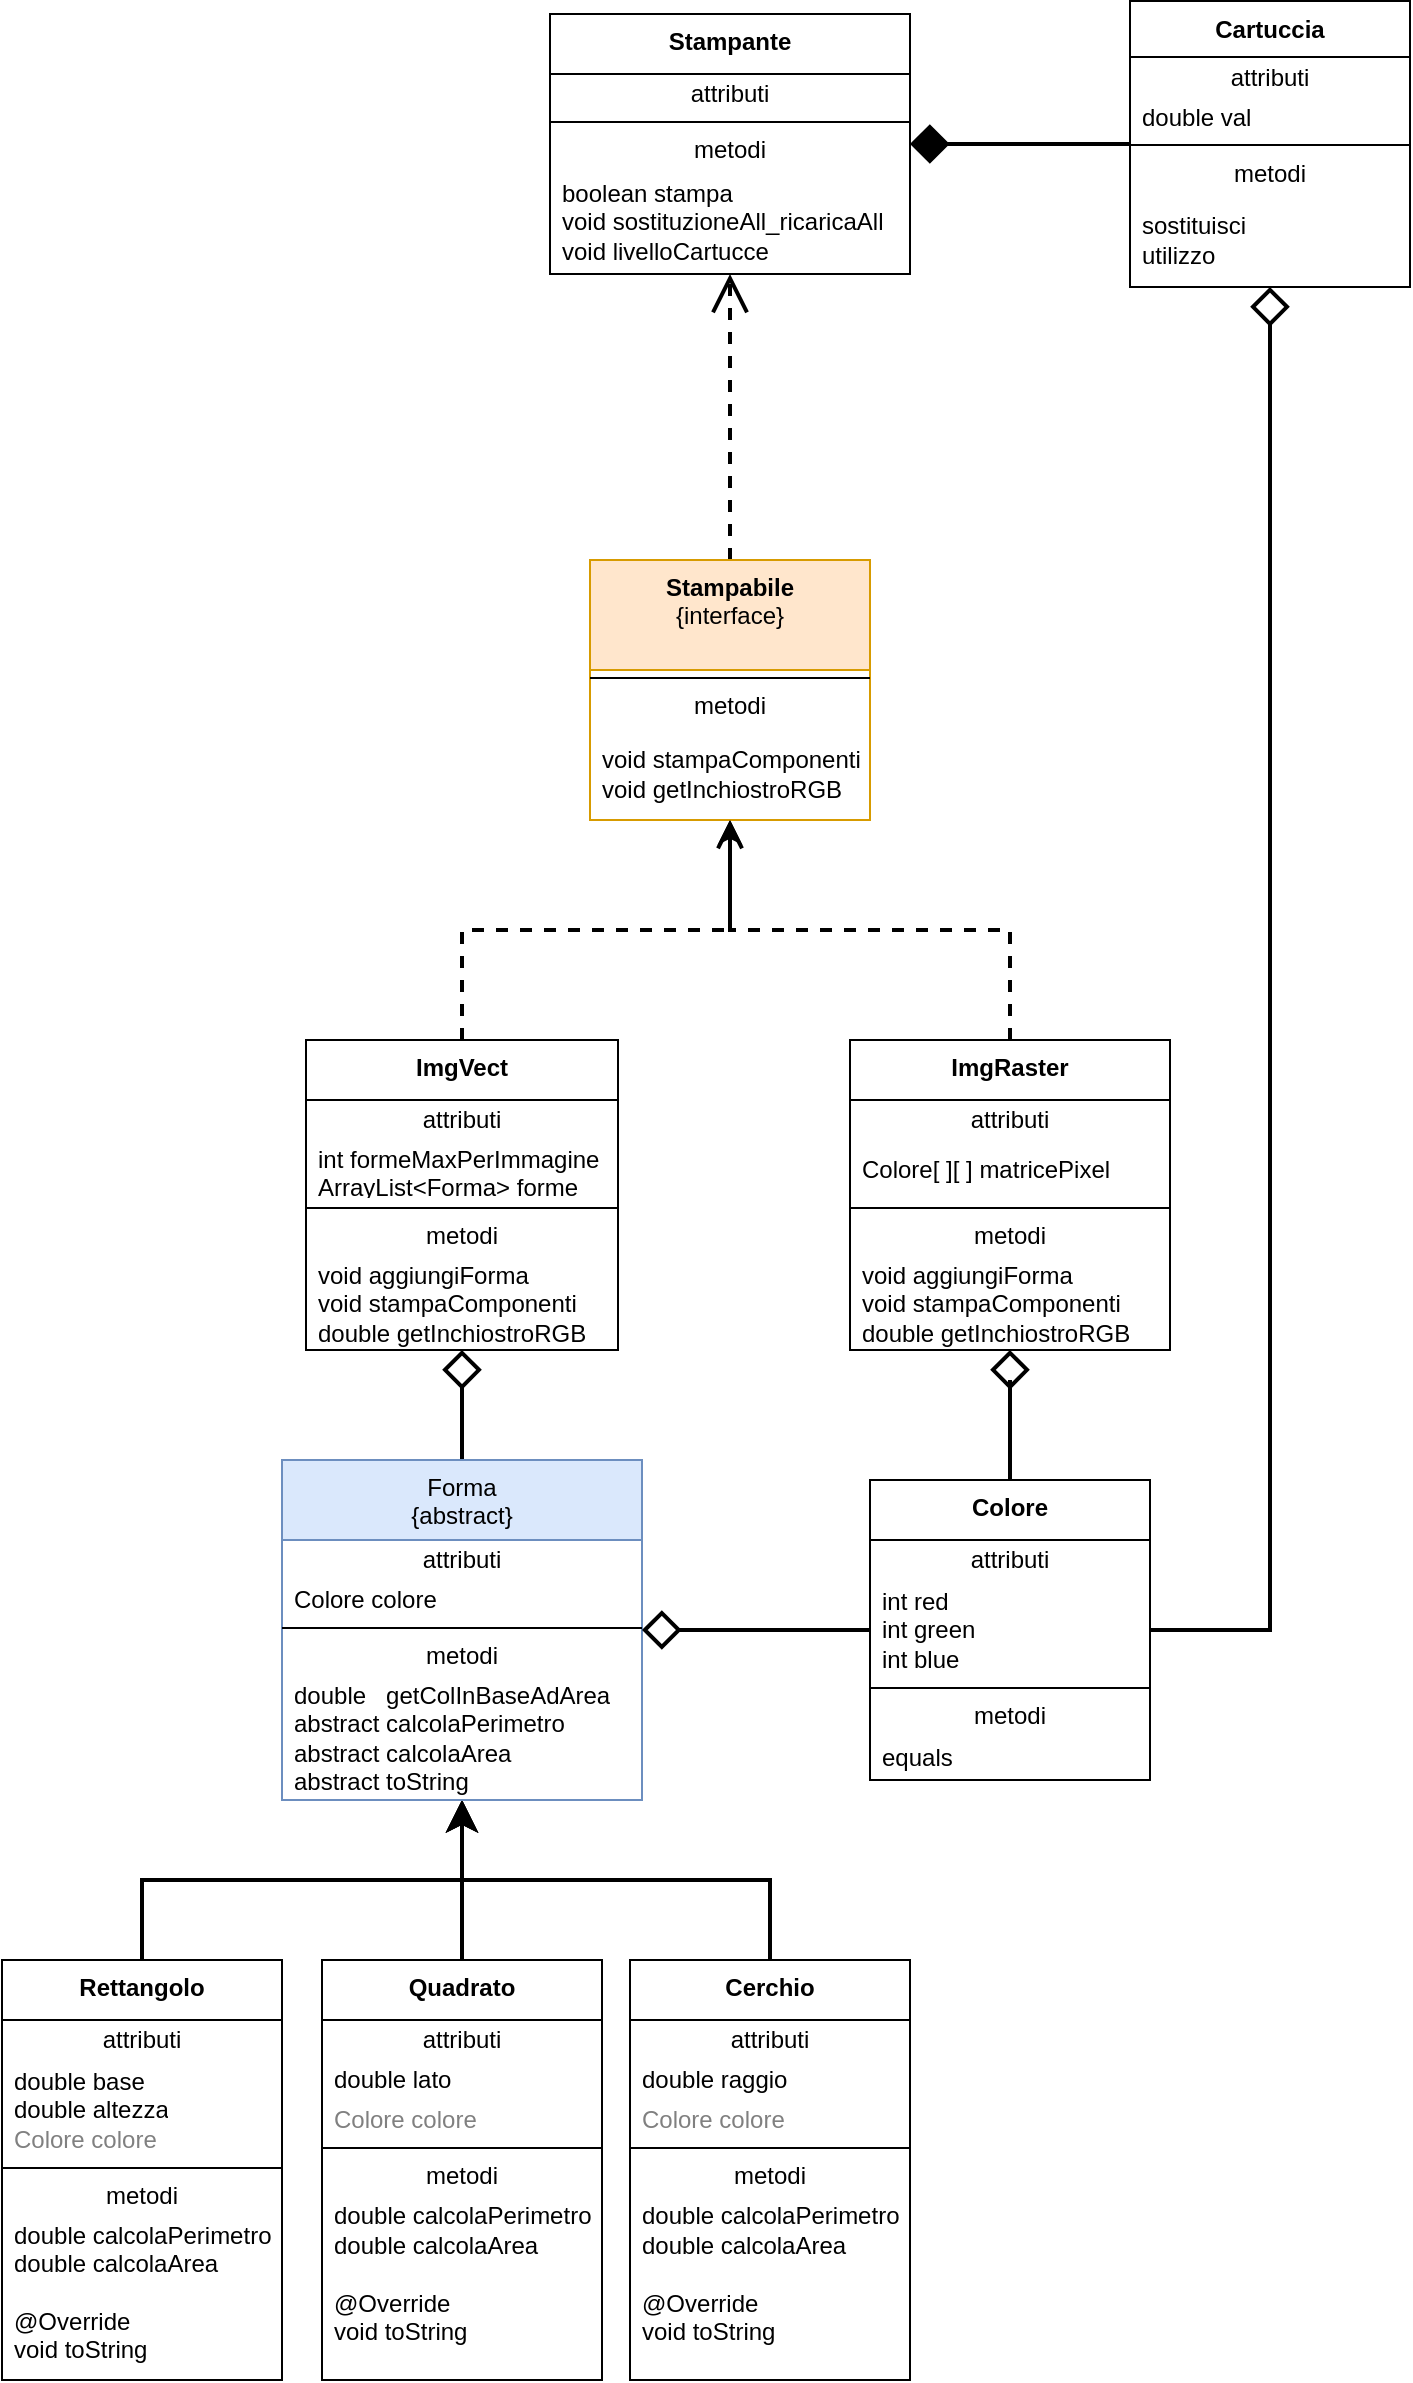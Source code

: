 <mxfile version="25.0.3">
  <diagram name="Pagina-1" id="Hsld3cg1v6XtpQA-iXIp">
    <mxGraphModel dx="1500" dy="794" grid="1" gridSize="10" guides="1" tooltips="1" connect="1" arrows="1" fold="1" page="1" pageScale="1" pageWidth="827" pageHeight="1169" background="none" math="0" shadow="0">
      <root>
        <mxCell id="0" />
        <mxCell id="1" parent="0" />
        <mxCell id="GJ7OKZnw5Xzyx3DYVOwt-128" style="edgeStyle=orthogonalEdgeStyle;rounded=0;orthogonalLoop=1;jettySize=auto;html=1;exitX=0.5;exitY=0;exitDx=0;exitDy=0;entryX=0.5;entryY=1;entryDx=0;entryDy=0;strokeWidth=2;endSize=10;" parent="1" source="GJ7OKZnw5Xzyx3DYVOwt-2" target="GJ7OKZnw5Xzyx3DYVOwt-118" edge="1">
          <mxGeometry relative="1" as="geometry" />
        </mxCell>
        <mxCell id="GJ7OKZnw5Xzyx3DYVOwt-2" value="&lt;b&gt;Rettangolo&lt;/b&gt;" style="swimlane;fontStyle=0;align=center;verticalAlign=top;childLayout=stackLayout;horizontal=1;startSize=30;horizontalStack=0;resizeParent=1;resizeParentMax=0;resizeLast=0;collapsible=0;marginBottom=0;html=1;whiteSpace=wrap;" parent="1" vertex="1">
          <mxGeometry x="146" y="1440" width="140" height="210" as="geometry" />
        </mxCell>
        <mxCell id="GJ7OKZnw5Xzyx3DYVOwt-3" value="attributi" style="text;html=1;strokeColor=none;fillColor=none;align=center;verticalAlign=middle;spacingLeft=4;spacingRight=4;overflow=hidden;rotatable=0;points=[[0,0.5],[1,0.5]];portConstraint=eastwest;whiteSpace=wrap;" parent="GJ7OKZnw5Xzyx3DYVOwt-2" vertex="1">
          <mxGeometry y="30" width="140" height="20" as="geometry" />
        </mxCell>
        <mxCell id="GJ7OKZnw5Xzyx3DYVOwt-4" value="double base&lt;div&gt;double altezza&lt;/div&gt;&lt;div&gt;&lt;span style=&quot;color: rgb(128, 128, 128);&quot;&gt;Colore colore&lt;/span&gt;&lt;/div&gt;" style="text;html=1;strokeColor=none;fillColor=none;align=left;verticalAlign=middle;spacingLeft=4;spacingRight=4;overflow=hidden;rotatable=0;points=[[0,0.5],[1,0.5]];portConstraint=eastwest;whiteSpace=wrap;" parent="GJ7OKZnw5Xzyx3DYVOwt-2" vertex="1">
          <mxGeometry y="50" width="140" height="50" as="geometry" />
        </mxCell>
        <mxCell id="GJ7OKZnw5Xzyx3DYVOwt-7" value="" style="line;strokeWidth=1;fillColor=none;align=left;verticalAlign=middle;spacingTop=-1;spacingLeft=3;spacingRight=3;rotatable=0;labelPosition=right;points=[];portConstraint=eastwest;" parent="GJ7OKZnw5Xzyx3DYVOwt-2" vertex="1">
          <mxGeometry y="100" width="140" height="8" as="geometry" />
        </mxCell>
        <mxCell id="GJ7OKZnw5Xzyx3DYVOwt-8" value="metodi" style="text;html=1;strokeColor=none;fillColor=none;align=center;verticalAlign=middle;spacingLeft=4;spacingRight=4;overflow=hidden;rotatable=0;points=[[0,0.5],[1,0.5]];portConstraint=eastwest;whiteSpace=wrap;" parent="GJ7OKZnw5Xzyx3DYVOwt-2" vertex="1">
          <mxGeometry y="108" width="140" height="20" as="geometry" />
        </mxCell>
        <mxCell id="GJ7OKZnw5Xzyx3DYVOwt-9" value="double calcolaPerimetro&lt;div&gt;double calcolaArea&lt;/div&gt;&lt;div&gt;&lt;br&gt;&lt;/div&gt;&lt;div&gt;@Override&lt;/div&gt;&lt;div&gt;void toString&lt;/div&gt;&lt;div&gt;&lt;br&gt;&lt;/div&gt;" style="text;html=1;strokeColor=none;fillColor=none;align=left;verticalAlign=middle;spacingLeft=4;spacingRight=4;overflow=hidden;rotatable=0;points=[[0,0.5],[1,0.5]];portConstraint=eastwest;whiteSpace=wrap;" parent="GJ7OKZnw5Xzyx3DYVOwt-2" vertex="1">
          <mxGeometry y="128" width="140" height="82" as="geometry" />
        </mxCell>
        <mxCell id="GJ7OKZnw5Xzyx3DYVOwt-11" value="&lt;b&gt;Stampante&lt;/b&gt;&lt;div&gt;&lt;br/&gt;&lt;/div&gt;" style="swimlane;fontStyle=0;align=center;verticalAlign=top;childLayout=stackLayout;horizontal=1;startSize=30;horizontalStack=0;resizeParent=1;resizeParentMax=0;resizeLast=0;collapsible=0;marginBottom=0;html=1;whiteSpace=wrap;" parent="1" vertex="1">
          <mxGeometry x="420" y="467" width="180" height="130" as="geometry" />
        </mxCell>
        <mxCell id="GJ7OKZnw5Xzyx3DYVOwt-12" value="attributi" style="text;html=1;strokeColor=none;fillColor=none;align=center;verticalAlign=middle;spacingLeft=4;spacingRight=4;overflow=hidden;rotatable=0;points=[[0,0.5],[1,0.5]];portConstraint=eastwest;whiteSpace=wrap;" parent="GJ7OKZnw5Xzyx3DYVOwt-11" vertex="1">
          <mxGeometry y="30" width="180" height="20" as="geometry" />
        </mxCell>
        <mxCell id="GJ7OKZnw5Xzyx3DYVOwt-16" value="" style="line;strokeWidth=1;fillColor=none;align=left;verticalAlign=middle;spacingTop=-1;spacingLeft=3;spacingRight=3;rotatable=0;labelPosition=right;points=[];portConstraint=eastwest;" parent="GJ7OKZnw5Xzyx3DYVOwt-11" vertex="1">
          <mxGeometry y="50" width="180" height="8" as="geometry" />
        </mxCell>
        <mxCell id="GJ7OKZnw5Xzyx3DYVOwt-17" value="metodi" style="text;html=1;strokeColor=none;fillColor=none;align=center;verticalAlign=middle;spacingLeft=4;spacingRight=4;overflow=hidden;rotatable=0;points=[[0,0.5],[1,0.5]];portConstraint=eastwest;whiteSpace=wrap;" parent="GJ7OKZnw5Xzyx3DYVOwt-11" vertex="1">
          <mxGeometry y="58" width="180" height="20" as="geometry" />
        </mxCell>
        <mxCell id="GJ7OKZnw5Xzyx3DYVOwt-18" value="boolean stampa&lt;div&gt;void sostituzioneAll_ricaricaAll&lt;/div&gt;&lt;div&gt;void livelloCartucce&lt;/div&gt;" style="text;html=1;strokeColor=none;fillColor=none;align=left;verticalAlign=middle;spacingLeft=4;spacingRight=4;overflow=hidden;rotatable=0;points=[[0,0.5],[1,0.5]];portConstraint=eastwest;whiteSpace=wrap;" parent="GJ7OKZnw5Xzyx3DYVOwt-11" vertex="1">
          <mxGeometry y="78" width="180" height="52" as="geometry" />
        </mxCell>
        <mxCell id="GJ7OKZnw5Xzyx3DYVOwt-142" style="edgeStyle=orthogonalEdgeStyle;shape=connector;rounded=0;orthogonalLoop=1;jettySize=auto;html=1;strokeColor=default;strokeWidth=2;align=center;verticalAlign=middle;fontFamily=Helvetica;fontSize=11;fontColor=default;labelBackgroundColor=default;endArrow=diamond;endSize=15;endFill=1;" parent="1" source="GJ7OKZnw5Xzyx3DYVOwt-19" target="GJ7OKZnw5Xzyx3DYVOwt-11" edge="1">
          <mxGeometry relative="1" as="geometry" />
        </mxCell>
        <mxCell id="GJ7OKZnw5Xzyx3DYVOwt-19" value="&lt;b&gt;Cartuccia&lt;/b&gt;" style="swimlane;fontStyle=0;align=center;verticalAlign=top;childLayout=stackLayout;horizontal=1;startSize=28;horizontalStack=0;resizeParent=1;resizeParentMax=0;resizeLast=0;collapsible=0;marginBottom=0;html=1;whiteSpace=wrap;" parent="1" vertex="1">
          <mxGeometry x="710" y="460.5" width="140" height="143" as="geometry" />
        </mxCell>
        <mxCell id="GJ7OKZnw5Xzyx3DYVOwt-20" value="attributi" style="text;html=1;strokeColor=none;fillColor=none;align=center;verticalAlign=middle;spacingLeft=4;spacingRight=4;overflow=hidden;rotatable=0;points=[[0,0.5],[1,0.5]];portConstraint=eastwest;whiteSpace=wrap;" parent="GJ7OKZnw5Xzyx3DYVOwt-19" vertex="1">
          <mxGeometry y="28" width="140" height="20" as="geometry" />
        </mxCell>
        <mxCell id="GJ7OKZnw5Xzyx3DYVOwt-21" value="double val" style="text;html=1;strokeColor=none;fillColor=none;align=left;verticalAlign=middle;spacingLeft=4;spacingRight=4;overflow=hidden;rotatable=0;points=[[0,0.5],[1,0.5]];portConstraint=eastwest;whiteSpace=wrap;" parent="GJ7OKZnw5Xzyx3DYVOwt-19" vertex="1">
          <mxGeometry y="48" width="140" height="20" as="geometry" />
        </mxCell>
        <mxCell id="GJ7OKZnw5Xzyx3DYVOwt-24" value="" style="line;strokeWidth=1;fillColor=none;align=left;verticalAlign=middle;spacingTop=-1;spacingLeft=3;spacingRight=3;rotatable=0;labelPosition=right;points=[];portConstraint=eastwest;" parent="GJ7OKZnw5Xzyx3DYVOwt-19" vertex="1">
          <mxGeometry y="68" width="140" height="8" as="geometry" />
        </mxCell>
        <mxCell id="GJ7OKZnw5Xzyx3DYVOwt-25" value="metodi" style="text;html=1;strokeColor=none;fillColor=none;align=center;verticalAlign=middle;spacingLeft=4;spacingRight=4;overflow=hidden;rotatable=0;points=[[0,0.5],[1,0.5]];portConstraint=eastwest;whiteSpace=wrap;" parent="GJ7OKZnw5Xzyx3DYVOwt-19" vertex="1">
          <mxGeometry y="76" width="140" height="20" as="geometry" />
        </mxCell>
        <mxCell id="GJ7OKZnw5Xzyx3DYVOwt-26" value="sostituisci&lt;div&gt;utilizzo&lt;/div&gt;" style="text;html=1;strokeColor=none;fillColor=none;align=left;verticalAlign=middle;spacingLeft=4;spacingRight=4;overflow=hidden;rotatable=0;points=[[0,0.5],[1,0.5]];portConstraint=eastwest;whiteSpace=wrap;" parent="GJ7OKZnw5Xzyx3DYVOwt-19" vertex="1">
          <mxGeometry y="96" width="140" height="47" as="geometry" />
        </mxCell>
        <mxCell id="GJ7OKZnw5Xzyx3DYVOwt-135" style="edgeStyle=orthogonalEdgeStyle;rounded=0;orthogonalLoop=1;jettySize=auto;html=1;exitX=0.5;exitY=0;exitDx=0;exitDy=0;entryX=0.5;entryY=1;entryDx=0;entryDy=0;endSize=15;strokeWidth=2;endArrow=diamond;endFill=0;" parent="1" source="GJ7OKZnw5Xzyx3DYVOwt-69" target="GJ7OKZnw5Xzyx3DYVOwt-129" edge="1">
          <mxGeometry relative="1" as="geometry">
            <Array as="points">
              <mxPoint x="650" y="1150" />
              <mxPoint x="650" y="1150" />
            </Array>
          </mxGeometry>
        </mxCell>
        <mxCell id="GJ7OKZnw5Xzyx3DYVOwt-69" value="&lt;b&gt;Colore&lt;/b&gt;" style="swimlane;fontStyle=0;align=center;verticalAlign=top;childLayout=stackLayout;horizontal=1;startSize=30;horizontalStack=0;resizeParent=1;resizeParentMax=0;resizeLast=0;collapsible=0;marginBottom=0;html=1;whiteSpace=wrap;" parent="1" vertex="1">
          <mxGeometry x="580" y="1200" width="140" height="150" as="geometry" />
        </mxCell>
        <mxCell id="GJ7OKZnw5Xzyx3DYVOwt-70" value="attributi" style="text;html=1;strokeColor=none;fillColor=none;align=center;verticalAlign=middle;spacingLeft=4;spacingRight=4;overflow=hidden;rotatable=0;points=[[0,0.5],[1,0.5]];portConstraint=eastwest;whiteSpace=wrap;" parent="GJ7OKZnw5Xzyx3DYVOwt-69" vertex="1">
          <mxGeometry y="30" width="140" height="20" as="geometry" />
        </mxCell>
        <mxCell id="GJ7OKZnw5Xzyx3DYVOwt-71" value="int red&lt;div&gt;int green&lt;/div&gt;&lt;div&gt;int blue&lt;/div&gt;" style="text;html=1;strokeColor=none;fillColor=none;align=left;verticalAlign=middle;spacingLeft=4;spacingRight=4;overflow=hidden;rotatable=0;points=[[0,0.5],[1,0.5]];portConstraint=eastwest;whiteSpace=wrap;" parent="GJ7OKZnw5Xzyx3DYVOwt-69" vertex="1">
          <mxGeometry y="50" width="140" height="50" as="geometry" />
        </mxCell>
        <mxCell id="GJ7OKZnw5Xzyx3DYVOwt-72" value="" style="line;strokeWidth=1;fillColor=none;align=left;verticalAlign=middle;spacingTop=-1;spacingLeft=3;spacingRight=3;rotatable=0;labelPosition=right;points=[];portConstraint=eastwest;" parent="GJ7OKZnw5Xzyx3DYVOwt-69" vertex="1">
          <mxGeometry y="100" width="140" height="8" as="geometry" />
        </mxCell>
        <mxCell id="GJ7OKZnw5Xzyx3DYVOwt-73" value="metodi" style="text;html=1;strokeColor=none;fillColor=none;align=center;verticalAlign=middle;spacingLeft=4;spacingRight=4;overflow=hidden;rotatable=0;points=[[0,0.5],[1,0.5]];portConstraint=eastwest;whiteSpace=wrap;" parent="GJ7OKZnw5Xzyx3DYVOwt-69" vertex="1">
          <mxGeometry y="108" width="140" height="20" as="geometry" />
        </mxCell>
        <mxCell id="GJ7OKZnw5Xzyx3DYVOwt-74" value="&lt;div&gt;equals&lt;/div&gt;" style="text;html=1;strokeColor=none;fillColor=none;align=left;verticalAlign=middle;spacingLeft=4;spacingRight=4;overflow=hidden;rotatable=0;points=[[0,0.5],[1,0.5]];portConstraint=eastwest;whiteSpace=wrap;" parent="GJ7OKZnw5Xzyx3DYVOwt-69" vertex="1">
          <mxGeometry y="128" width="140" height="22" as="geometry" />
        </mxCell>
        <mxCell id="GJ7OKZnw5Xzyx3DYVOwt-138" style="edgeStyle=orthogonalEdgeStyle;shape=connector;rounded=0;orthogonalLoop=1;jettySize=auto;html=1;exitX=0.5;exitY=0;exitDx=0;exitDy=0;strokeColor=default;strokeWidth=2;align=center;verticalAlign=middle;fontFamily=Helvetica;fontSize=11;fontColor=default;labelBackgroundColor=default;endArrow=open;endSize=10;dashed=1;endFill=0;" parent="1" source="GJ7OKZnw5Xzyx3DYVOwt-75" target="GJ7OKZnw5Xzyx3DYVOwt-81" edge="1">
          <mxGeometry relative="1" as="geometry" />
        </mxCell>
        <mxCell id="GJ7OKZnw5Xzyx3DYVOwt-75" value="&lt;b&gt;ImgVect&lt;/b&gt;" style="swimlane;fontStyle=0;align=center;verticalAlign=top;childLayout=stackLayout;horizontal=1;startSize=30;horizontalStack=0;resizeParent=1;resizeParentMax=0;resizeLast=0;collapsible=0;marginBottom=0;html=1;whiteSpace=wrap;" parent="1" vertex="1">
          <mxGeometry x="298" y="980" width="156" height="155" as="geometry" />
        </mxCell>
        <mxCell id="GJ7OKZnw5Xzyx3DYVOwt-76" value="attributi" style="text;html=1;strokeColor=none;fillColor=none;align=center;verticalAlign=middle;spacingLeft=4;spacingRight=4;overflow=hidden;rotatable=0;points=[[0,0.5],[1,0.5]];portConstraint=eastwest;whiteSpace=wrap;" parent="GJ7OKZnw5Xzyx3DYVOwt-75" vertex="1">
          <mxGeometry y="30" width="156" height="20" as="geometry" />
        </mxCell>
        <mxCell id="GJ7OKZnw5Xzyx3DYVOwt-77" value="int formeMaxPerImmagine&lt;div&gt;ArrayList&amp;lt;Forma&amp;gt; forme&lt;/div&gt;" style="text;html=1;strokeColor=none;fillColor=none;align=left;verticalAlign=middle;spacingLeft=4;spacingRight=4;overflow=hidden;rotatable=0;points=[[0,0.5],[1,0.5]];portConstraint=eastwest;whiteSpace=wrap;" parent="GJ7OKZnw5Xzyx3DYVOwt-75" vertex="1">
          <mxGeometry y="50" width="156" height="30" as="geometry" />
        </mxCell>
        <mxCell id="GJ7OKZnw5Xzyx3DYVOwt-78" value="" style="line;strokeWidth=1;fillColor=none;align=left;verticalAlign=middle;spacingTop=-1;spacingLeft=3;spacingRight=3;rotatable=0;labelPosition=right;points=[];portConstraint=eastwest;" parent="GJ7OKZnw5Xzyx3DYVOwt-75" vertex="1">
          <mxGeometry y="80" width="156" height="8" as="geometry" />
        </mxCell>
        <mxCell id="GJ7OKZnw5Xzyx3DYVOwt-79" value="metodi" style="text;html=1;strokeColor=none;fillColor=none;align=center;verticalAlign=middle;spacingLeft=4;spacingRight=4;overflow=hidden;rotatable=0;points=[[0,0.5],[1,0.5]];portConstraint=eastwest;whiteSpace=wrap;" parent="GJ7OKZnw5Xzyx3DYVOwt-75" vertex="1">
          <mxGeometry y="88" width="156" height="20" as="geometry" />
        </mxCell>
        <mxCell id="GJ7OKZnw5Xzyx3DYVOwt-80" value="void aggiungiForma&lt;div&gt;void stampaComponenti&lt;/div&gt;&lt;div&gt;double getInchiostroRGB&lt;/div&gt;&lt;div&gt;double calcolaAreaInBAseAlColore&lt;/div&gt;" style="text;html=1;strokeColor=none;fillColor=none;align=left;verticalAlign=middle;spacingLeft=4;spacingRight=4;overflow=hidden;rotatable=0;points=[[0,0.5],[1,0.5]];portConstraint=eastwest;whiteSpace=wrap;" parent="GJ7OKZnw5Xzyx3DYVOwt-75" vertex="1">
          <mxGeometry y="108" width="156" height="47" as="geometry" />
        </mxCell>
        <mxCell id="GJ7OKZnw5Xzyx3DYVOwt-143" style="edgeStyle=orthogonalEdgeStyle;shape=connector;rounded=0;orthogonalLoop=1;jettySize=auto;html=1;strokeColor=default;strokeWidth=2;align=center;verticalAlign=middle;fontFamily=Helvetica;fontSize=11;fontColor=default;labelBackgroundColor=default;endArrow=open;endSize=15;endFill=0;dashed=1;" parent="1" source="GJ7OKZnw5Xzyx3DYVOwt-81" target="GJ7OKZnw5Xzyx3DYVOwt-11" edge="1">
          <mxGeometry relative="1" as="geometry" />
        </mxCell>
        <mxCell id="GJ7OKZnw5Xzyx3DYVOwt-81" value="&lt;b&gt;Stampabile&lt;/b&gt;&lt;div&gt;{interface}&lt;/div&gt;" style="swimlane;fontStyle=0;align=center;verticalAlign=top;childLayout=stackLayout;horizontal=1;startSize=55;horizontalStack=0;resizeParent=1;resizeParentMax=0;resizeLast=0;collapsible=0;marginBottom=0;html=1;whiteSpace=wrap;fillColor=#ffe6cc;strokeColor=#d79b00;" parent="1" vertex="1">
          <mxGeometry x="440" y="740" width="140" height="130" as="geometry" />
        </mxCell>
        <mxCell id="GJ7OKZnw5Xzyx3DYVOwt-84" value="" style="line;strokeWidth=1;fillColor=none;align=left;verticalAlign=middle;spacingTop=-1;spacingLeft=3;spacingRight=3;rotatable=0;labelPosition=right;points=[];portConstraint=eastwest;" parent="GJ7OKZnw5Xzyx3DYVOwt-81" vertex="1">
          <mxGeometry y="55" width="140" height="8" as="geometry" />
        </mxCell>
        <mxCell id="GJ7OKZnw5Xzyx3DYVOwt-85" value="metodi" style="text;html=1;strokeColor=none;fillColor=none;align=center;verticalAlign=middle;spacingLeft=4;spacingRight=4;overflow=hidden;rotatable=0;points=[[0,0.5],[1,0.5]];portConstraint=eastwest;whiteSpace=wrap;" parent="GJ7OKZnw5Xzyx3DYVOwt-81" vertex="1">
          <mxGeometry y="63" width="140" height="20" as="geometry" />
        </mxCell>
        <mxCell id="GJ7OKZnw5Xzyx3DYVOwt-86" value="void stampaComponenti&lt;div&gt;void getInchiostroRGB&lt;/div&gt;" style="text;html=1;strokeColor=none;fillColor=none;align=left;verticalAlign=middle;spacingLeft=4;spacingRight=4;overflow=hidden;rotatable=0;points=[[0,0.5],[1,0.5]];portConstraint=eastwest;whiteSpace=wrap;" parent="GJ7OKZnw5Xzyx3DYVOwt-81" vertex="1">
          <mxGeometry y="83" width="140" height="47" as="geometry" />
        </mxCell>
        <mxCell id="GJ7OKZnw5Xzyx3DYVOwt-126" style="edgeStyle=orthogonalEdgeStyle;rounded=0;orthogonalLoop=1;jettySize=auto;html=1;exitX=0.5;exitY=0;exitDx=0;exitDy=0;entryX=0.5;entryY=1;entryDx=0;entryDy=0;strokeWidth=2;endSize=10;" parent="1" source="GJ7OKZnw5Xzyx3DYVOwt-94" target="GJ7OKZnw5Xzyx3DYVOwt-118" edge="1">
          <mxGeometry relative="1" as="geometry" />
        </mxCell>
        <mxCell id="GJ7OKZnw5Xzyx3DYVOwt-94" value="&lt;b&gt;Quadrato&lt;/b&gt;" style="swimlane;fontStyle=0;align=center;verticalAlign=top;childLayout=stackLayout;horizontal=1;startSize=30;horizontalStack=0;resizeParent=1;resizeParentMax=0;resizeLast=0;collapsible=0;marginBottom=0;html=1;whiteSpace=wrap;" parent="1" vertex="1">
          <mxGeometry x="306" y="1440" width="140" height="210" as="geometry" />
        </mxCell>
        <mxCell id="GJ7OKZnw5Xzyx3DYVOwt-95" value="attributi" style="text;html=1;strokeColor=none;fillColor=none;align=center;verticalAlign=middle;spacingLeft=4;spacingRight=4;overflow=hidden;rotatable=0;points=[[0,0.5],[1,0.5]];portConstraint=eastwest;whiteSpace=wrap;" parent="GJ7OKZnw5Xzyx3DYVOwt-94" vertex="1">
          <mxGeometry y="30" width="140" height="20" as="geometry" />
        </mxCell>
        <mxCell id="GJ7OKZnw5Xzyx3DYVOwt-96" value="double lato" style="text;html=1;strokeColor=none;fillColor=none;align=left;verticalAlign=middle;spacingLeft=4;spacingRight=4;overflow=hidden;rotatable=0;points=[[0,0.5],[1,0.5]];portConstraint=eastwest;whiteSpace=wrap;" parent="GJ7OKZnw5Xzyx3DYVOwt-94" vertex="1">
          <mxGeometry y="50" width="140" height="20" as="geometry" />
        </mxCell>
        <mxCell id="GJ7OKZnw5Xzyx3DYVOwt-97" value="Colore colore" style="text;html=1;strokeColor=none;fillColor=none;align=left;verticalAlign=middle;spacingLeft=4;spacingRight=4;overflow=hidden;rotatable=0;points=[[0,0.5],[1,0.5]];portConstraint=eastwest;fontColor=#808080;whiteSpace=wrap;" parent="GJ7OKZnw5Xzyx3DYVOwt-94" vertex="1">
          <mxGeometry y="70" width="140" height="20" as="geometry" />
        </mxCell>
        <mxCell id="GJ7OKZnw5Xzyx3DYVOwt-99" value="" style="line;strokeWidth=1;fillColor=none;align=left;verticalAlign=middle;spacingTop=-1;spacingLeft=3;spacingRight=3;rotatable=0;labelPosition=right;points=[];portConstraint=eastwest;" parent="GJ7OKZnw5Xzyx3DYVOwt-94" vertex="1">
          <mxGeometry y="90" width="140" height="8" as="geometry" />
        </mxCell>
        <mxCell id="GJ7OKZnw5Xzyx3DYVOwt-100" value="metodi" style="text;html=1;strokeColor=none;fillColor=none;align=center;verticalAlign=middle;spacingLeft=4;spacingRight=4;overflow=hidden;rotatable=0;points=[[0,0.5],[1,0.5]];portConstraint=eastwest;whiteSpace=wrap;" parent="GJ7OKZnw5Xzyx3DYVOwt-94" vertex="1">
          <mxGeometry y="98" width="140" height="20" as="geometry" />
        </mxCell>
        <mxCell id="GJ7OKZnw5Xzyx3DYVOwt-101" value="double calcolaPerimetro&lt;div&gt;double calcolaArea&lt;/div&gt;&lt;div&gt;&lt;br&gt;&lt;/div&gt;&lt;div&gt;@Override&lt;/div&gt;&lt;div&gt;void toString&lt;/div&gt;&lt;div&gt;&lt;br&gt;&lt;/div&gt;" style="text;html=1;strokeColor=none;fillColor=none;align=left;verticalAlign=middle;spacingLeft=4;spacingRight=4;overflow=hidden;rotatable=0;points=[[0,0.5],[1,0.5]];portConstraint=eastwest;whiteSpace=wrap;" parent="GJ7OKZnw5Xzyx3DYVOwt-94" vertex="1">
          <mxGeometry y="118" width="140" height="92" as="geometry" />
        </mxCell>
        <mxCell id="GJ7OKZnw5Xzyx3DYVOwt-127" style="edgeStyle=orthogonalEdgeStyle;rounded=0;orthogonalLoop=1;jettySize=auto;html=1;exitX=0.5;exitY=0;exitDx=0;exitDy=0;strokeWidth=2;endSize=10;" parent="1" source="GJ7OKZnw5Xzyx3DYVOwt-102" edge="1">
          <mxGeometry relative="1" as="geometry">
            <mxPoint x="376" y="1360" as="targetPoint" />
            <Array as="points">
              <mxPoint x="530" y="1400" />
              <mxPoint x="376" y="1400" />
            </Array>
          </mxGeometry>
        </mxCell>
        <mxCell id="GJ7OKZnw5Xzyx3DYVOwt-102" value="&lt;b&gt;Cerchio&lt;/b&gt;" style="swimlane;fontStyle=0;align=center;verticalAlign=top;childLayout=stackLayout;horizontal=1;startSize=30;horizontalStack=0;resizeParent=1;resizeParentMax=0;resizeLast=0;collapsible=0;marginBottom=0;html=1;whiteSpace=wrap;" parent="1" vertex="1">
          <mxGeometry x="460" y="1440" width="140" height="210" as="geometry" />
        </mxCell>
        <mxCell id="GJ7OKZnw5Xzyx3DYVOwt-103" value="attributi" style="text;html=1;strokeColor=none;fillColor=none;align=center;verticalAlign=middle;spacingLeft=4;spacingRight=4;overflow=hidden;rotatable=0;points=[[0,0.5],[1,0.5]];portConstraint=eastwest;whiteSpace=wrap;" parent="GJ7OKZnw5Xzyx3DYVOwt-102" vertex="1">
          <mxGeometry y="30" width="140" height="20" as="geometry" />
        </mxCell>
        <mxCell id="GJ7OKZnw5Xzyx3DYVOwt-104" value="double raggio" style="text;html=1;strokeColor=none;fillColor=none;align=left;verticalAlign=middle;spacingLeft=4;spacingRight=4;overflow=hidden;rotatable=0;points=[[0,0.5],[1,0.5]];portConstraint=eastwest;whiteSpace=wrap;" parent="GJ7OKZnw5Xzyx3DYVOwt-102" vertex="1">
          <mxGeometry y="50" width="140" height="20" as="geometry" />
        </mxCell>
        <mxCell id="GJ7OKZnw5Xzyx3DYVOwt-105" value="Colore colore" style="text;html=1;strokeColor=none;fillColor=none;align=left;verticalAlign=middle;spacingLeft=4;spacingRight=4;overflow=hidden;rotatable=0;points=[[0,0.5],[1,0.5]];portConstraint=eastwest;fontColor=#808080;whiteSpace=wrap;" parent="GJ7OKZnw5Xzyx3DYVOwt-102" vertex="1">
          <mxGeometry y="70" width="140" height="20" as="geometry" />
        </mxCell>
        <mxCell id="GJ7OKZnw5Xzyx3DYVOwt-107" value="" style="line;strokeWidth=1;fillColor=none;align=left;verticalAlign=middle;spacingTop=-1;spacingLeft=3;spacingRight=3;rotatable=0;labelPosition=right;points=[];portConstraint=eastwest;" parent="GJ7OKZnw5Xzyx3DYVOwt-102" vertex="1">
          <mxGeometry y="90" width="140" height="8" as="geometry" />
        </mxCell>
        <mxCell id="GJ7OKZnw5Xzyx3DYVOwt-108" value="metodi" style="text;html=1;strokeColor=none;fillColor=none;align=center;verticalAlign=middle;spacingLeft=4;spacingRight=4;overflow=hidden;rotatable=0;points=[[0,0.5],[1,0.5]];portConstraint=eastwest;whiteSpace=wrap;" parent="GJ7OKZnw5Xzyx3DYVOwt-102" vertex="1">
          <mxGeometry y="98" width="140" height="20" as="geometry" />
        </mxCell>
        <mxCell id="GJ7OKZnw5Xzyx3DYVOwt-109" value="double calcolaPerimetro&lt;div&gt;double calcolaArea&lt;/div&gt;&lt;div&gt;&lt;br&gt;&lt;/div&gt;&lt;div&gt;@Override&lt;/div&gt;&lt;div&gt;void toString&lt;/div&gt;&lt;div&gt;&lt;br&gt;&lt;/div&gt;" style="text;html=1;strokeColor=none;fillColor=none;align=left;verticalAlign=middle;spacingLeft=4;spacingRight=4;overflow=hidden;rotatable=0;points=[[0,0.5],[1,0.5]];portConstraint=eastwest;whiteSpace=wrap;" parent="GJ7OKZnw5Xzyx3DYVOwt-102" vertex="1">
          <mxGeometry y="118" width="140" height="92" as="geometry" />
        </mxCell>
        <mxCell id="GJ7OKZnw5Xzyx3DYVOwt-144" style="edgeStyle=orthogonalEdgeStyle;shape=connector;rounded=0;orthogonalLoop=1;jettySize=auto;html=1;strokeColor=default;strokeWidth=2;align=center;verticalAlign=middle;fontFamily=Helvetica;fontSize=11;fontColor=default;labelBackgroundColor=default;endArrow=diamond;endSize=15;endFill=0;" parent="1" source="GJ7OKZnw5Xzyx3DYVOwt-118" target="GJ7OKZnw5Xzyx3DYVOwt-75" edge="1">
          <mxGeometry relative="1" as="geometry" />
        </mxCell>
        <mxCell id="GJ7OKZnw5Xzyx3DYVOwt-118" value="Forma&lt;br&gt;{abstract}" style="swimlane;fontStyle=0;align=center;verticalAlign=top;childLayout=stackLayout;horizontal=1;startSize=40;horizontalStack=0;resizeParent=1;resizeParentMax=0;resizeLast=0;collapsible=0;marginBottom=0;html=1;whiteSpace=wrap;fillColor=#dae8fc;strokeColor=#6c8ebf;" parent="1" vertex="1">
          <mxGeometry x="286" y="1190" width="180" height="170" as="geometry" />
        </mxCell>
        <mxCell id="GJ7OKZnw5Xzyx3DYVOwt-119" value="attributi" style="text;html=1;strokeColor=none;fillColor=none;align=center;verticalAlign=middle;spacingLeft=4;spacingRight=4;overflow=hidden;rotatable=0;points=[[0,0.5],[1,0.5]];portConstraint=eastwest;whiteSpace=wrap;" parent="GJ7OKZnw5Xzyx3DYVOwt-118" vertex="1">
          <mxGeometry y="40" width="180" height="20" as="geometry" />
        </mxCell>
        <mxCell id="GJ7OKZnw5Xzyx3DYVOwt-120" value="Colore colore" style="text;html=1;strokeColor=none;fillColor=none;align=left;verticalAlign=middle;spacingLeft=4;spacingRight=4;overflow=hidden;rotatable=0;points=[[0,0.5],[1,0.5]];portConstraint=eastwest;whiteSpace=wrap;" parent="GJ7OKZnw5Xzyx3DYVOwt-118" vertex="1">
          <mxGeometry y="60" width="180" height="20" as="geometry" />
        </mxCell>
        <mxCell id="GJ7OKZnw5Xzyx3DYVOwt-123" value="" style="line;strokeWidth=1;fillColor=none;align=left;verticalAlign=middle;spacingTop=-1;spacingLeft=3;spacingRight=3;rotatable=0;labelPosition=right;points=[];portConstraint=eastwest;" parent="GJ7OKZnw5Xzyx3DYVOwt-118" vertex="1">
          <mxGeometry y="80" width="180" height="8" as="geometry" />
        </mxCell>
        <mxCell id="GJ7OKZnw5Xzyx3DYVOwt-124" value="metodi" style="text;html=1;strokeColor=none;fillColor=none;align=center;verticalAlign=middle;spacingLeft=4;spacingRight=4;overflow=hidden;rotatable=0;points=[[0,0.5],[1,0.5]];portConstraint=eastwest;whiteSpace=wrap;" parent="GJ7OKZnw5Xzyx3DYVOwt-118" vertex="1">
          <mxGeometry y="88" width="180" height="20" as="geometry" />
        </mxCell>
        <mxCell id="GJ7OKZnw5Xzyx3DYVOwt-125" value="double&amp;nbsp; &amp;nbsp;getColInBaseAdArea&lt;div&gt;abstract calcolaPerimetro&lt;/div&gt;&lt;div&gt;abstract calcolaArea&lt;/div&gt;&lt;div&gt;abstract toString&lt;/div&gt;" style="text;html=1;strokeColor=none;fillColor=none;align=left;verticalAlign=middle;spacingLeft=4;spacingRight=4;overflow=hidden;rotatable=0;points=[[0,0.5],[1,0.5]];portConstraint=eastwest;whiteSpace=wrap;" parent="GJ7OKZnw5Xzyx3DYVOwt-118" vertex="1">
          <mxGeometry y="108" width="180" height="62" as="geometry" />
        </mxCell>
        <mxCell id="A-VhFaKlJWsuX1QvVogi-1" style="edgeStyle=orthogonalEdgeStyle;rounded=0;orthogonalLoop=1;jettySize=auto;html=1;exitX=0.5;exitY=0;exitDx=0;exitDy=0;dashed=1;strokeWidth=2;" parent="1" source="GJ7OKZnw5Xzyx3DYVOwt-129" target="GJ7OKZnw5Xzyx3DYVOwt-81" edge="1">
          <mxGeometry relative="1" as="geometry" />
        </mxCell>
        <mxCell id="GJ7OKZnw5Xzyx3DYVOwt-129" value="&lt;b&gt;ImgRaster&lt;/b&gt;" style="swimlane;fontStyle=0;align=center;verticalAlign=top;childLayout=stackLayout;horizontal=1;startSize=30;horizontalStack=0;resizeParent=1;resizeParentMax=0;resizeLast=0;collapsible=0;marginBottom=0;html=1;whiteSpace=wrap;" parent="1" vertex="1">
          <mxGeometry x="570" y="980" width="160" height="155" as="geometry" />
        </mxCell>
        <mxCell id="GJ7OKZnw5Xzyx3DYVOwt-130" value="attributi" style="text;html=1;strokeColor=none;fillColor=none;align=center;verticalAlign=middle;spacingLeft=4;spacingRight=4;overflow=hidden;rotatable=0;points=[[0,0.5],[1,0.5]];portConstraint=eastwest;whiteSpace=wrap;" parent="GJ7OKZnw5Xzyx3DYVOwt-129" vertex="1">
          <mxGeometry y="30" width="160" height="20" as="geometry" />
        </mxCell>
        <mxCell id="GJ7OKZnw5Xzyx3DYVOwt-131" value="Colore[ ][ ] matricePixel" style="text;html=1;strokeColor=none;fillColor=none;align=left;verticalAlign=middle;spacingLeft=4;spacingRight=4;overflow=hidden;rotatable=0;points=[[0,0.5],[1,0.5]];portConstraint=eastwest;whiteSpace=wrap;" parent="GJ7OKZnw5Xzyx3DYVOwt-129" vertex="1">
          <mxGeometry y="50" width="160" height="30" as="geometry" />
        </mxCell>
        <mxCell id="GJ7OKZnw5Xzyx3DYVOwt-132" value="" style="line;strokeWidth=1;fillColor=none;align=left;verticalAlign=middle;spacingTop=-1;spacingLeft=3;spacingRight=3;rotatable=0;labelPosition=right;points=[];portConstraint=eastwest;" parent="GJ7OKZnw5Xzyx3DYVOwt-129" vertex="1">
          <mxGeometry y="80" width="160" height="8" as="geometry" />
        </mxCell>
        <mxCell id="GJ7OKZnw5Xzyx3DYVOwt-133" value="metodi" style="text;html=1;strokeColor=none;fillColor=none;align=center;verticalAlign=middle;spacingLeft=4;spacingRight=4;overflow=hidden;rotatable=0;points=[[0,0.5],[1,0.5]];portConstraint=eastwest;whiteSpace=wrap;" parent="GJ7OKZnw5Xzyx3DYVOwt-129" vertex="1">
          <mxGeometry y="88" width="160" height="20" as="geometry" />
        </mxCell>
        <mxCell id="GJ7OKZnw5Xzyx3DYVOwt-134" value="void aggiungiForma&lt;div&gt;void stampaComponenti&lt;/div&gt;&lt;div&gt;double getInchiostroRGB&lt;/div&gt;" style="text;html=1;strokeColor=none;fillColor=none;align=left;verticalAlign=middle;spacingLeft=4;spacingRight=4;overflow=hidden;rotatable=0;points=[[0,0.5],[1,0.5]];portConstraint=eastwest;whiteSpace=wrap;" parent="GJ7OKZnw5Xzyx3DYVOwt-129" vertex="1">
          <mxGeometry y="108" width="160" height="47" as="geometry" />
        </mxCell>
        <mxCell id="GJ7OKZnw5Xzyx3DYVOwt-136" style="edgeStyle=orthogonalEdgeStyle;rounded=0;orthogonalLoop=1;jettySize=auto;html=1;exitX=0;exitY=0.5;exitDx=0;exitDy=0;entryX=1;entryY=0.5;entryDx=0;entryDy=0;endArrow=diamond;endFill=0;strokeWidth=2;startSize=6;endSize=15;" parent="1" source="GJ7OKZnw5Xzyx3DYVOwt-71" target="GJ7OKZnw5Xzyx3DYVOwt-118" edge="1">
          <mxGeometry relative="1" as="geometry" />
        </mxCell>
        <mxCell id="pkfWcSwPGD-oew949QoL-3" style="edgeStyle=orthogonalEdgeStyle;rounded=0;orthogonalLoop=1;jettySize=auto;html=1;endSize=15;strokeWidth=2;endArrow=diamond;endFill=0;" parent="1" source="GJ7OKZnw5Xzyx3DYVOwt-69" target="GJ7OKZnw5Xzyx3DYVOwt-19" edge="1">
          <mxGeometry relative="1" as="geometry">
            <mxPoint x="871" y="1210" as="sourcePoint" />
            <mxPoint x="800" y="650" as="targetPoint" />
            <Array as="points">
              <mxPoint x="780" y="1275" />
            </Array>
          </mxGeometry>
        </mxCell>
      </root>
    </mxGraphModel>
  </diagram>
</mxfile>
